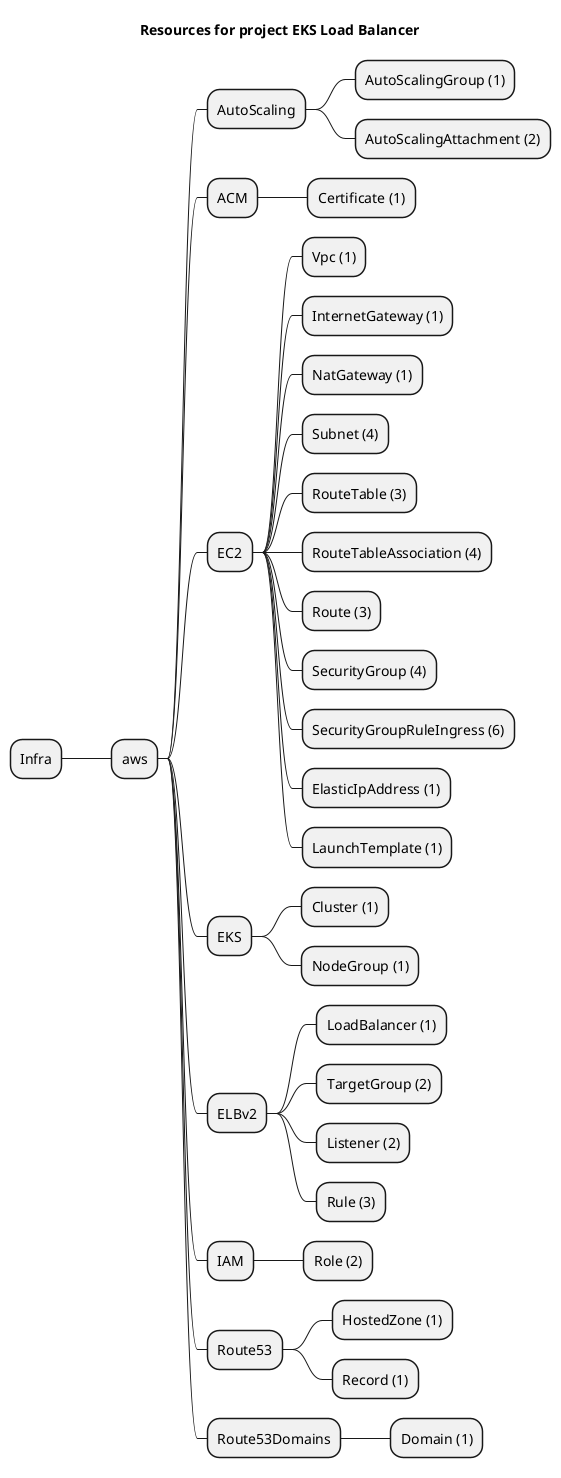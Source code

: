 @startmindmap
title Resources for project EKS Load Balancer
skinparam monochrome true
+ Infra
++ aws
+++ AutoScaling
++++ AutoScalingGroup (1)
++++ AutoScalingAttachment (2)
+++ ACM
++++ Certificate (1)
+++ EC2
++++ Vpc (1)
++++ InternetGateway (1)
++++ NatGateway (1)
++++ Subnet (4)
++++ RouteTable (3)
++++ RouteTableAssociation (4)
++++ Route (3)
++++ SecurityGroup (4)
++++ SecurityGroupRuleIngress (6)
++++ ElasticIpAddress (1)
++++ LaunchTemplate (1)
+++ EKS
++++ Cluster (1)
++++ NodeGroup (1)
+++ ELBv2
++++ LoadBalancer (1)
++++ TargetGroup (2)
++++ Listener (2)
++++ Rule (3)
+++ IAM
++++ Role (2)
+++ Route53
++++ HostedZone (1)
++++ Record (1)
+++ Route53Domains
++++ Domain (1)
@endmindmap